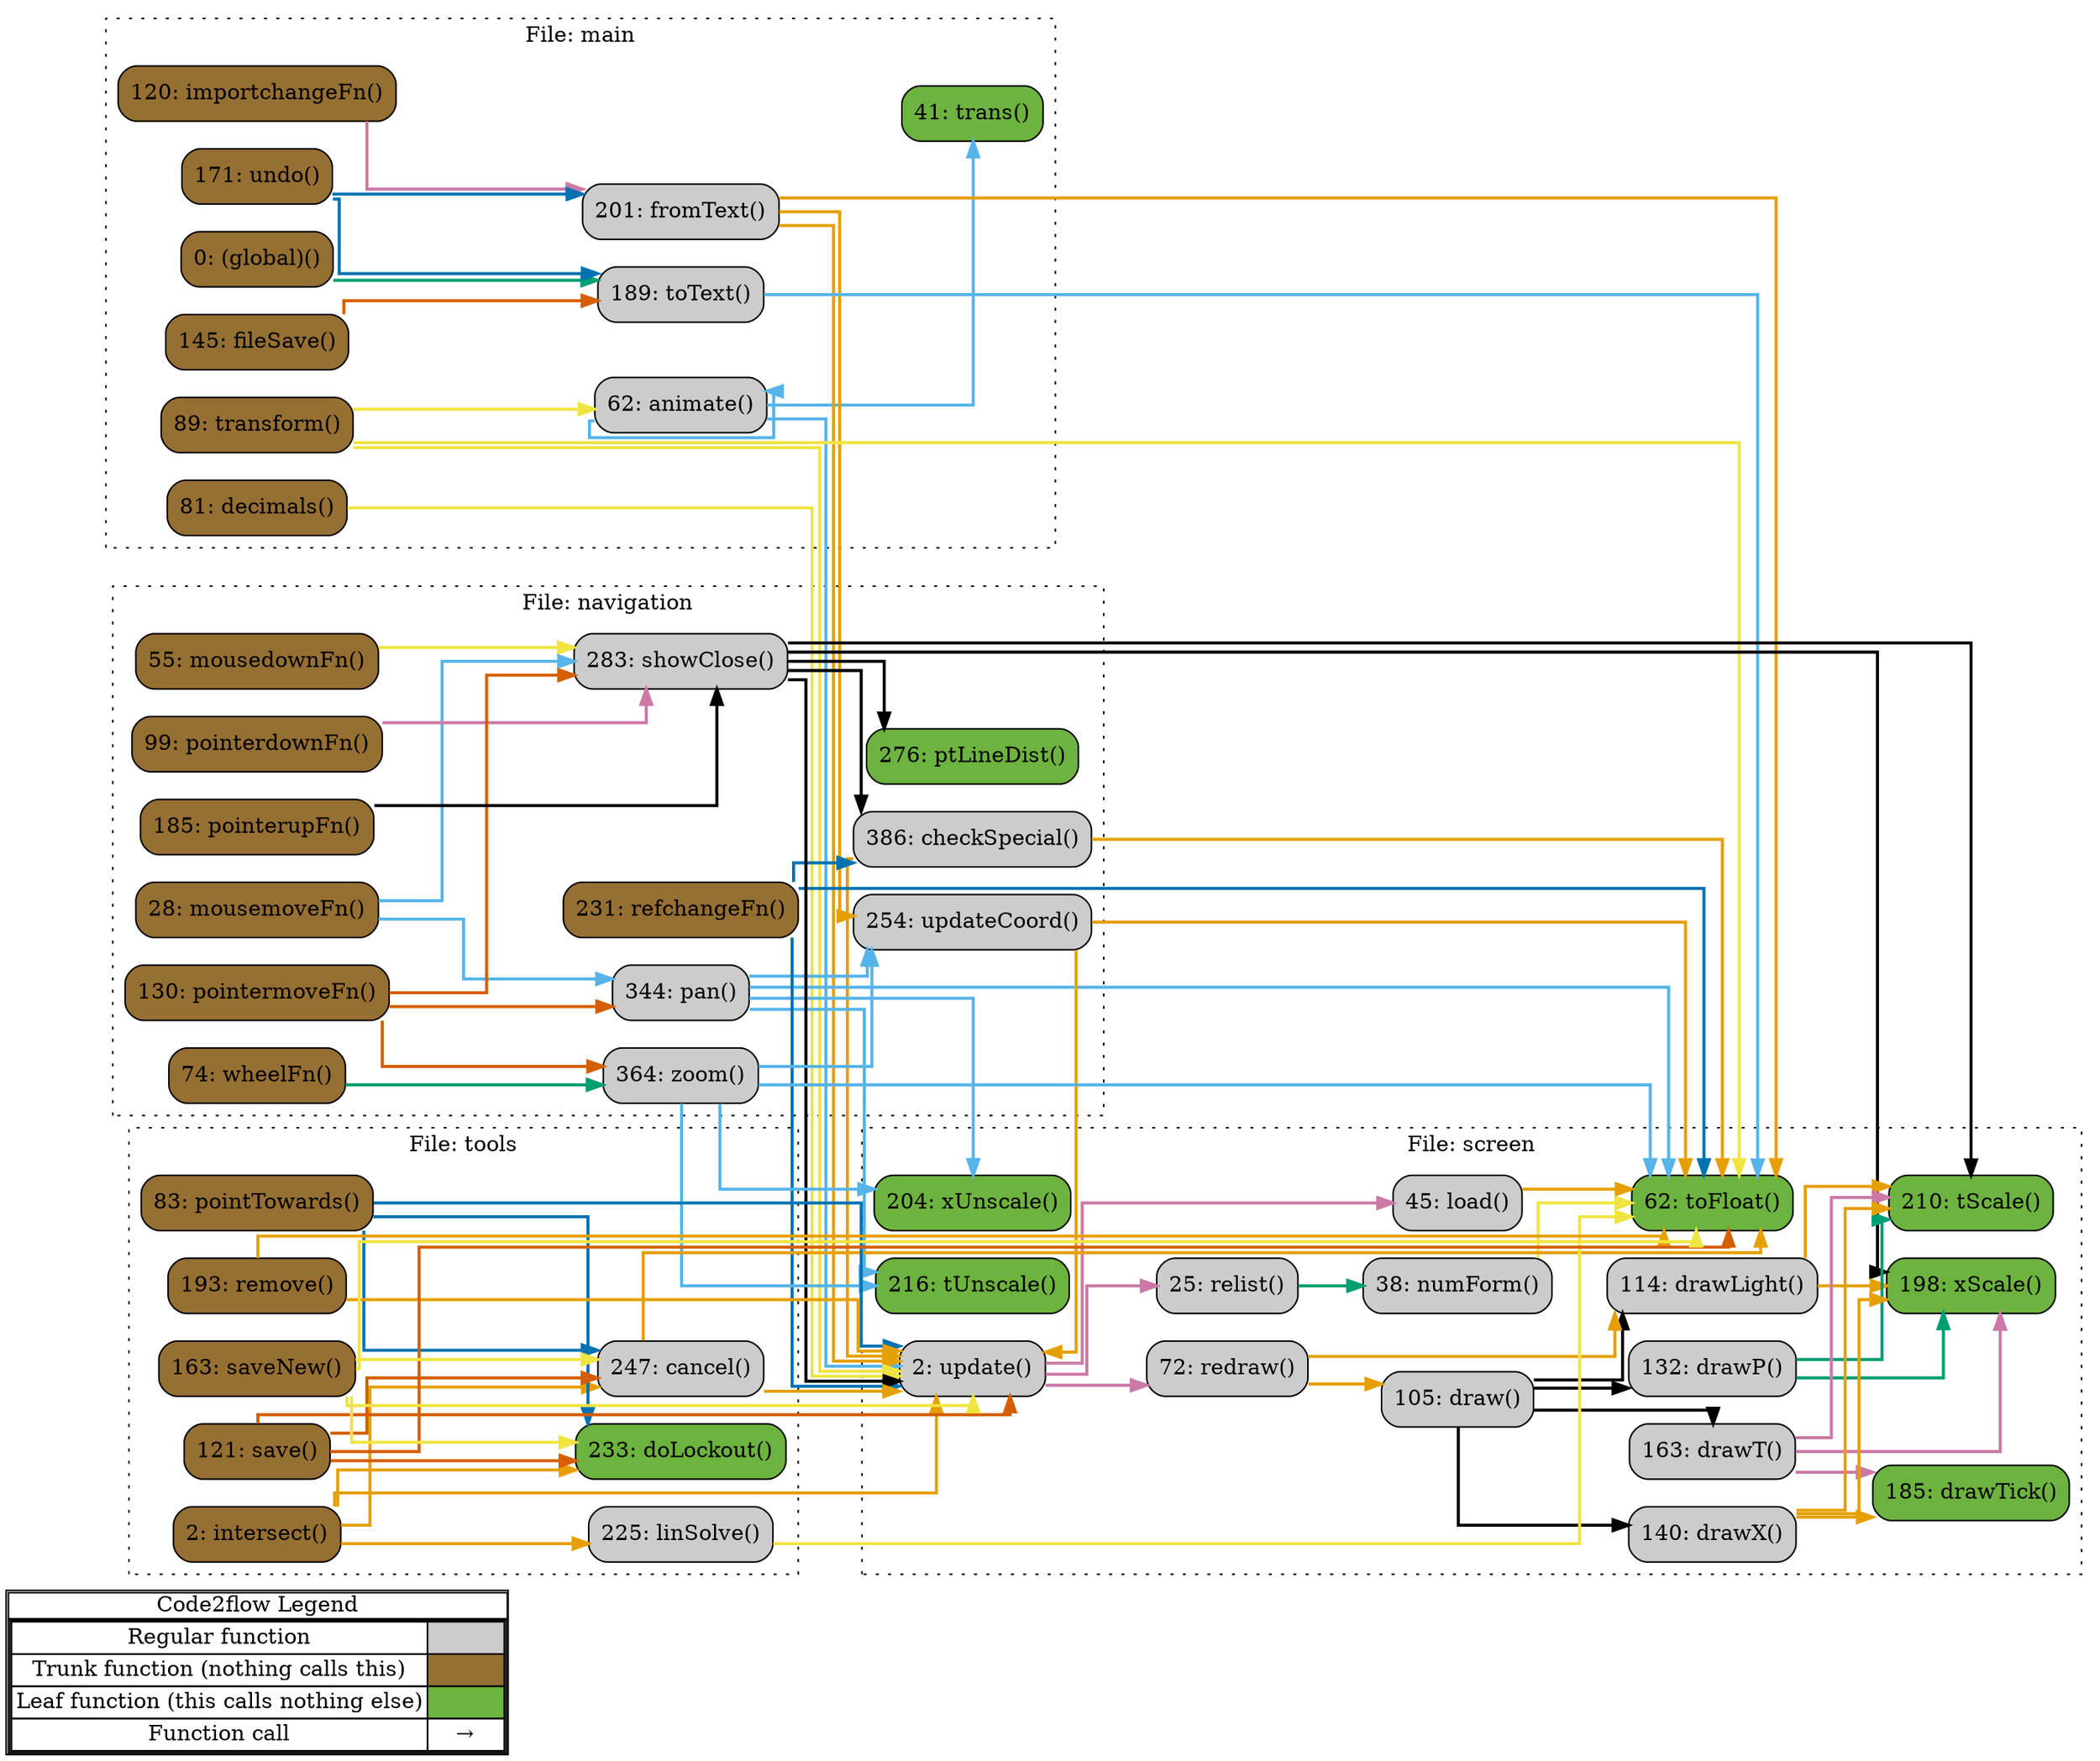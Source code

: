 digraph G {
concentrate=true;
splines="ortho";
rankdir="LR";
subgraph legend{
    rank = min;
    label = "legend";
    Legend [shape=none, margin=0, label = <
        <table cellspacing="0" cellpadding="0" border="1"><tr><td>Code2flow Legend</td></tr><tr><td>
        <table cellspacing="0">
        <tr><td>Regular function</td><td width="50px" bgcolor='#cccccc'></td></tr>
        <tr><td>Trunk function (nothing calls this)</td><td bgcolor='#966F33'></td></tr>
        <tr><td>Leaf function (this calls nothing else)</td><td bgcolor='#6db33f'></td></tr>
        <tr><td>Function call</td><td><font color='black'>&#8594;</font></td></tr>
        </table></td></tr></table>
        >];
}node_2350c0bb [label="0: (global)()" name="main::(global)" shape="rect" style="rounded,filled" fillcolor="#966F33" ];
node_dce0ef5a [label="62: animate()" name="main::animate" shape="rect" style="rounded,filled" fillcolor="#cccccc" ];
node_35d0fc34 [label="81: decimals()" name="main::decimals" shape="rect" style="rounded,filled" fillcolor="#966F33" ];
node_f7ac32e6 [label="145: fileSave()" name="main::fileSave" shape="rect" style="rounded,filled" fillcolor="#966F33" ];
node_e78f2369 [label="201: fromText()" name="main::fromText" shape="rect" style="rounded,filled" fillcolor="#cccccc" ];
node_fdea1c17 [label="120: importchangeFn()" name="main::importchangeFn" shape="rect" style="rounded,filled" fillcolor="#966F33" ];
node_8c3ee1f2 [label="189: toText()" name="main::toText" shape="rect" style="rounded,filled" fillcolor="#cccccc" ];
node_aa8dfe11 [label="41: trans()" name="main::trans" shape="rect" style="rounded,filled" fillcolor="#6db33f" ];
node_6cb700e4 [label="89: transform()" name="main::transform" shape="rect" style="rounded,filled" fillcolor="#966F33" ];
node_46f1816d [label="171: undo()" name="main::undo" shape="rect" style="rounded,filled" fillcolor="#966F33" ];
node_49b5bbc9 [label="386: checkSpecial()" name="navigation::checkSpecial" shape="rect" style="rounded,filled" fillcolor="#cccccc" ];
node_c675085c [label="55: mousedownFn()" name="navigation::mousedownFn" shape="rect" style="rounded,filled" fillcolor="#966F33" ];
node_c33a2112 [label="28: mousemoveFn()" name="navigation::mousemoveFn" shape="rect" style="rounded,filled" fillcolor="#966F33" ];
node_1d7ea9c2 [label="344: pan()" name="navigation::pan" shape="rect" style="rounded,filled" fillcolor="#cccccc" ];
node_34ad1817 [label="99: pointerdownFn()" name="navigation::pointerdownFn" shape="rect" style="rounded,filled" fillcolor="#966F33" ];
node_cbbc42e6 [label="130: pointermoveFn()" name="navigation::pointermoveFn" shape="rect" style="rounded,filled" fillcolor="#966F33" ];
node_591ac1e0 [label="185: pointerupFn()" name="navigation::pointerupFn" shape="rect" style="rounded,filled" fillcolor="#966F33" ];
node_175e82e1 [label="276: ptLineDist()" name="navigation::ptLineDist" shape="rect" style="rounded,filled" fillcolor="#6db33f" ];
node_5288755d [label="231: refchangeFn()" name="navigation::refchangeFn" shape="rect" style="rounded,filled" fillcolor="#966F33" ];
node_7fda2888 [label="283: showClose()" name="navigation::showClose" shape="rect" style="rounded,filled" fillcolor="#cccccc" ];
node_b61632c1 [label="254: updateCoord()" name="navigation::updateCoord" shape="rect" style="rounded,filled" fillcolor="#cccccc" ];
node_44ded5ab [label="74: wheelFn()" name="navigation::wheelFn" shape="rect" style="rounded,filled" fillcolor="#966F33" ];
node_2d442cb2 [label="364: zoom()" name="navigation::zoom" shape="rect" style="rounded,filled" fillcolor="#cccccc" ];
node_8f400048 [label="105: draw()" name="screen::draw" shape="rect" style="rounded,filled" fillcolor="#cccccc" ];
node_606f3559 [label="114: drawLight()" name="screen::drawLight" shape="rect" style="rounded,filled" fillcolor="#cccccc" ];
node_8a08ecf3 [label="132: drawP()" name="screen::drawP" shape="rect" style="rounded,filled" fillcolor="#cccccc" ];
node_b14a8917 [label="163: drawT()" name="screen::drawT" shape="rect" style="rounded,filled" fillcolor="#cccccc" ];
node_4f0ce2aa [label="185: drawTick()" name="screen::drawTick" shape="rect" style="rounded,filled" fillcolor="#6db33f" ];
node_349fdbb1 [label="140: drawX()" name="screen::drawX" shape="rect" style="rounded,filled" fillcolor="#cccccc" ];
node_affffca9 [label="45: load()" name="screen::load" shape="rect" style="rounded,filled" fillcolor="#cccccc" ];
node_a97d1e0c [label="38: numForm()" name="screen::numForm" shape="rect" style="rounded,filled" fillcolor="#cccccc" ];
node_b0397fa1 [label="72: redraw()" name="screen::redraw" shape="rect" style="rounded,filled" fillcolor="#cccccc" ];
node_0503320b [label="25: relist()" name="screen::relist" shape="rect" style="rounded,filled" fillcolor="#cccccc" ];
node_eac0ecd7 [label="210: tScale()" name="screen::tScale" shape="rect" style="rounded,filled" fillcolor="#6db33f" ];
node_bf9b3f8f [label="216: tUnscale()" name="screen::tUnscale" shape="rect" style="rounded,filled" fillcolor="#6db33f" ];
node_a9bc274a [label="62: toFloat()" name="screen::toFloat" shape="rect" style="rounded,filled" fillcolor="#6db33f" ];
node_e93e44d7 [label="2: update()" name="screen::update" shape="rect" style="rounded,filled" fillcolor="#cccccc" ];
node_96d0251f [label="198: xScale()" name="screen::xScale" shape="rect" style="rounded,filled" fillcolor="#6db33f" ];
node_c462772e [label="204: xUnscale()" name="screen::xUnscale" shape="rect" style="rounded,filled" fillcolor="#6db33f" ];
node_d5caeb09 [label="247: cancel()" name="tools::cancel" shape="rect" style="rounded,filled" fillcolor="#cccccc" ];
node_5623ddb8 [label="233: doLockout()" name="tools::doLockout" shape="rect" style="rounded,filled" fillcolor="#6db33f" ];
node_260311a1 [label="2: intersect()" name="tools::intersect" shape="rect" style="rounded,filled" fillcolor="#966F33" ];
node_828ee74c [label="225: linSolve()" name="tools::linSolve" shape="rect" style="rounded,filled" fillcolor="#cccccc" ];
node_4f30fe5d [label="83: pointTowards()" name="tools::pointTowards" shape="rect" style="rounded,filled" fillcolor="#966F33" ];
node_1d3bb469 [label="193: remove()" name="tools::remove" shape="rect" style="rounded,filled" fillcolor="#966F33" ];
node_e5c77f8e [label="121: save()" name="tools::save" shape="rect" style="rounded,filled" fillcolor="#966F33" ];
node_18133324 [label="163: saveNew()" name="tools::saveNew" shape="rect" style="rounded,filled" fillcolor="#966F33" ];
node_2350c0bb -> node_8c3ee1f2 [color="#009E73" penwidth="2"];
node_dce0ef5a -> node_dce0ef5a [color="#56B4E9" penwidth="2"];
node_dce0ef5a -> node_aa8dfe11 [color="#56B4E9" penwidth="2"];
node_dce0ef5a -> node_e93e44d7 [color="#56B4E9" penwidth="2"];
node_dce0ef5a -> node_e93e44d7 [color="#56B4E9" penwidth="2"];
node_35d0fc34 -> node_e93e44d7 [color="#F0E442" penwidth="2"];
node_f7ac32e6 -> node_8c3ee1f2 [color="#D55E00" penwidth="2"];
node_e78f2369 -> node_b61632c1 [color="#E69F00" penwidth="2"];
node_e78f2369 -> node_a9bc274a [color="#E69F00" penwidth="2"];
node_e78f2369 -> node_a9bc274a [color="#E69F00" penwidth="2"];
node_e78f2369 -> node_a9bc274a [color="#E69F00" penwidth="2"];
node_e78f2369 -> node_a9bc274a [color="#E69F00" penwidth="2"];
node_e78f2369 -> node_a9bc274a [color="#E69F00" penwidth="2"];
node_e78f2369 -> node_a9bc274a [color="#E69F00" penwidth="2"];
node_e78f2369 -> node_a9bc274a [color="#E69F00" penwidth="2"];
node_e78f2369 -> node_a9bc274a [color="#E69F00" penwidth="2"];
node_e78f2369 -> node_a9bc274a [color="#E69F00" penwidth="2"];
node_e78f2369 -> node_a9bc274a [color="#E69F00" penwidth="2"];
node_e78f2369 -> node_a9bc274a [color="#E69F00" penwidth="2"];
node_e78f2369 -> node_a9bc274a [color="#E69F00" penwidth="2"];
node_e78f2369 -> node_a9bc274a [color="#E69F00" penwidth="2"];
node_e78f2369 -> node_e93e44d7 [color="#E69F00" penwidth="2"];
node_fdea1c17 -> node_e78f2369 [color="#CC79A7" penwidth="2"];
node_8c3ee1f2 -> node_a9bc274a [color="#56B4E9" penwidth="2"];
node_8c3ee1f2 -> node_a9bc274a [color="#56B4E9" penwidth="2"];
node_8c3ee1f2 -> node_a9bc274a [color="#56B4E9" penwidth="2"];
node_8c3ee1f2 -> node_a9bc274a [color="#56B4E9" penwidth="2"];
node_8c3ee1f2 -> node_a9bc274a [color="#56B4E9" penwidth="2"];
node_8c3ee1f2 -> node_a9bc274a [color="#56B4E9" penwidth="2"];
node_6cb700e4 -> node_dce0ef5a [color="#F0E442" penwidth="2"];
node_6cb700e4 -> node_a9bc274a [color="#F0E442" penwidth="2"];
node_6cb700e4 -> node_a9bc274a [color="#F0E442" penwidth="2"];
node_6cb700e4 -> node_a9bc274a [color="#F0E442" penwidth="2"];
node_6cb700e4 -> node_e93e44d7 [color="#F0E442" penwidth="2"];
node_46f1816d -> node_e78f2369 [color="#0072B2" penwidth="2"];
node_46f1816d -> node_e78f2369 [color="#0072B2" penwidth="2"];
node_46f1816d -> node_8c3ee1f2 [color="#0072B2" penwidth="2"];
node_49b5bbc9 -> node_a9bc274a [color="#E69F00" penwidth="2"];
node_49b5bbc9 -> node_e93e44d7 [color="#E69F00" penwidth="2"];
node_c675085c -> node_7fda2888 [color="#F0E442" penwidth="2"];
node_c33a2112 -> node_1d7ea9c2 [color="#56B4E9" penwidth="2"];
node_c33a2112 -> node_7fda2888 [color="#56B4E9" penwidth="2"];
node_1d7ea9c2 -> node_b61632c1 [color="#56B4E9" penwidth="2"];
node_1d7ea9c2 -> node_bf9b3f8f [color="#56B4E9" penwidth="2"];
node_1d7ea9c2 -> node_bf9b3f8f [color="#56B4E9" penwidth="2"];
node_1d7ea9c2 -> node_a9bc274a [color="#56B4E9" penwidth="2"];
node_1d7ea9c2 -> node_a9bc274a [color="#56B4E9" penwidth="2"];
node_1d7ea9c2 -> node_a9bc274a [color="#56B4E9" penwidth="2"];
node_1d7ea9c2 -> node_a9bc274a [color="#56B4E9" penwidth="2"];
node_1d7ea9c2 -> node_c462772e [color="#56B4E9" penwidth="2"];
node_1d7ea9c2 -> node_c462772e [color="#56B4E9" penwidth="2"];
node_34ad1817 -> node_7fda2888 [color="#CC79A7" penwidth="2"];
node_cbbc42e6 -> node_1d7ea9c2 [color="#D55E00" penwidth="2"];
node_cbbc42e6 -> node_7fda2888 [color="#D55E00" penwidth="2"];
node_cbbc42e6 -> node_2d442cb2 [color="#D55E00" penwidth="2"];
node_591ac1e0 -> node_7fda2888 [color="#000000" penwidth="2"];
node_5288755d -> node_49b5bbc9 [color="#0072B2" penwidth="2"];
node_5288755d -> node_a9bc274a [color="#0072B2" penwidth="2"];
node_5288755d -> node_a9bc274a [color="#0072B2" penwidth="2"];
node_5288755d -> node_a9bc274a [color="#0072B2" penwidth="2"];
node_5288755d -> node_e93e44d7 [color="#0072B2" penwidth="2"];
node_7fda2888 -> node_49b5bbc9 [color="#000000" penwidth="2"];
node_7fda2888 -> node_175e82e1 [color="#000000" penwidth="2"];
node_7fda2888 -> node_175e82e1 [color="#000000" penwidth="2"];
node_7fda2888 -> node_eac0ecd7 [color="#000000" penwidth="2"];
node_7fda2888 -> node_eac0ecd7 [color="#000000" penwidth="2"];
node_7fda2888 -> node_eac0ecd7 [color="#000000" penwidth="2"];
node_7fda2888 -> node_eac0ecd7 [color="#000000" penwidth="2"];
node_7fda2888 -> node_eac0ecd7 [color="#000000" penwidth="2"];
node_7fda2888 -> node_e93e44d7 [color="#000000" penwidth="2"];
node_7fda2888 -> node_e93e44d7 [color="#000000" penwidth="2"];
node_7fda2888 -> node_96d0251f [color="#000000" penwidth="2"];
node_7fda2888 -> node_96d0251f [color="#000000" penwidth="2"];
node_7fda2888 -> node_96d0251f [color="#000000" penwidth="2"];
node_7fda2888 -> node_96d0251f [color="#000000" penwidth="2"];
node_7fda2888 -> node_96d0251f [color="#000000" penwidth="2"];
node_b61632c1 -> node_a9bc274a [color="#E69F00" penwidth="2"];
node_b61632c1 -> node_a9bc274a [color="#E69F00" penwidth="2"];
node_b61632c1 -> node_a9bc274a [color="#E69F00" penwidth="2"];
node_b61632c1 -> node_a9bc274a [color="#E69F00" penwidth="2"];
node_b61632c1 -> node_a9bc274a [color="#E69F00" penwidth="2"];
node_b61632c1 -> node_a9bc274a [color="#E69F00" penwidth="2"];
node_b61632c1 -> node_a9bc274a [color="#E69F00" penwidth="2"];
node_b61632c1 -> node_a9bc274a [color="#E69F00" penwidth="2"];
node_b61632c1 -> node_a9bc274a [color="#E69F00" penwidth="2"];
node_b61632c1 -> node_a9bc274a [color="#E69F00" penwidth="2"];
node_b61632c1 -> node_a9bc274a [color="#E69F00" penwidth="2"];
node_b61632c1 -> node_a9bc274a [color="#E69F00" penwidth="2"];
node_b61632c1 -> node_e93e44d7 [color="#E69F00" penwidth="2"];
node_44ded5ab -> node_2d442cb2 [color="#009E73" penwidth="2"];
node_2d442cb2 -> node_b61632c1 [color="#56B4E9" penwidth="2"];
node_2d442cb2 -> node_b61632c1 [color="#56B4E9" penwidth="2"];
node_2d442cb2 -> node_bf9b3f8f [color="#56B4E9" penwidth="2"];
node_2d442cb2 -> node_a9bc274a [color="#56B4E9" penwidth="2"];
node_2d442cb2 -> node_c462772e [color="#56B4E9" penwidth="2"];
node_8f400048 -> node_606f3559 [color="#000000" penwidth="2"];
node_8f400048 -> node_8a08ecf3 [color="#000000" penwidth="2"];
node_8f400048 -> node_b14a8917 [color="#000000" penwidth="2"];
node_8f400048 -> node_349fdbb1 [color="#000000" penwidth="2"];
node_606f3559 -> node_eac0ecd7 [color="#E69F00" penwidth="2"];
node_606f3559 -> node_eac0ecd7 [color="#E69F00" penwidth="2"];
node_606f3559 -> node_eac0ecd7 [color="#E69F00" penwidth="2"];
node_606f3559 -> node_eac0ecd7 [color="#E69F00" penwidth="2"];
node_606f3559 -> node_96d0251f [color="#E69F00" penwidth="2"];
node_606f3559 -> node_96d0251f [color="#E69F00" penwidth="2"];
node_606f3559 -> node_96d0251f [color="#E69F00" penwidth="2"];
node_606f3559 -> node_96d0251f [color="#E69F00" penwidth="2"];
node_8a08ecf3 -> node_eac0ecd7 [color="#009E73" penwidth="2"];
node_8a08ecf3 -> node_96d0251f [color="#009E73" penwidth="2"];
node_b14a8917 -> node_4f0ce2aa [color="#CC79A7" penwidth="2"];
node_b14a8917 -> node_eac0ecd7 [color="#CC79A7" penwidth="2"];
node_b14a8917 -> node_eac0ecd7 [color="#CC79A7" penwidth="2"];
node_b14a8917 -> node_eac0ecd7 [color="#CC79A7" penwidth="2"];
node_b14a8917 -> node_96d0251f [color="#CC79A7" penwidth="2"];
node_b14a8917 -> node_96d0251f [color="#CC79A7" penwidth="2"];
node_b14a8917 -> node_96d0251f [color="#CC79A7" penwidth="2"];
node_349fdbb1 -> node_4f0ce2aa [color="#E69F00" penwidth="2"];
node_349fdbb1 -> node_eac0ecd7 [color="#E69F00" penwidth="2"];
node_349fdbb1 -> node_eac0ecd7 [color="#E69F00" penwidth="2"];
node_349fdbb1 -> node_eac0ecd7 [color="#E69F00" penwidth="2"];
node_349fdbb1 -> node_96d0251f [color="#E69F00" penwidth="2"];
node_349fdbb1 -> node_96d0251f [color="#E69F00" penwidth="2"];
node_349fdbb1 -> node_96d0251f [color="#E69F00" penwidth="2"];
node_affffca9 -> node_a9bc274a [color="#E69F00" penwidth="2"];
node_affffca9 -> node_a9bc274a [color="#E69F00" penwidth="2"];
node_affffca9 -> node_a9bc274a [color="#E69F00" penwidth="2"];
node_affffca9 -> node_a9bc274a [color="#E69F00" penwidth="2"];
node_a97d1e0c -> node_a9bc274a [color="#F0E442" penwidth="2"];
node_b0397fa1 -> node_8f400048 [color="#E69F00" penwidth="2"];
node_b0397fa1 -> node_8f400048 [color="#E69F00" penwidth="2"];
node_b0397fa1 -> node_8f400048 [color="#E69F00" penwidth="2"];
node_b0397fa1 -> node_606f3559 [color="#E69F00" penwidth="2"];
node_0503320b -> node_a97d1e0c [color="#009E73" penwidth="2"];
node_0503320b -> node_a97d1e0c [color="#009E73" penwidth="2"];
node_0503320b -> node_a97d1e0c [color="#009E73" penwidth="2"];
node_e93e44d7 -> node_affffca9 [color="#CC79A7" penwidth="2"];
node_e93e44d7 -> node_affffca9 [color="#CC79A7" penwidth="2"];
node_e93e44d7 -> node_b0397fa1 [color="#CC79A7" penwidth="2"];
node_e93e44d7 -> node_b0397fa1 [color="#CC79A7" penwidth="2"];
node_e93e44d7 -> node_0503320b [color="#CC79A7" penwidth="2"];
node_e93e44d7 -> node_0503320b [color="#CC79A7" penwidth="2"];
node_d5caeb09 -> node_a9bc274a [color="#E69F00" penwidth="2"];
node_d5caeb09 -> node_e93e44d7 [color="#E69F00" penwidth="2"];
node_d5caeb09 -> node_e93e44d7 [color="#E69F00" penwidth="2"];
node_d5caeb09 -> node_e93e44d7 [color="#E69F00" penwidth="2"];
node_260311a1 -> node_e93e44d7 [color="#E69F00" penwidth="2"];
node_260311a1 -> node_d5caeb09 [color="#E69F00" penwidth="2"];
node_260311a1 -> node_5623ddb8 [color="#E69F00" penwidth="2"];
node_260311a1 -> node_828ee74c [color="#E69F00" penwidth="2"];
node_260311a1 -> node_828ee74c [color="#E69F00" penwidth="2"];
node_260311a1 -> node_828ee74c [color="#E69F00" penwidth="2"];
node_260311a1 -> node_828ee74c [color="#E69F00" penwidth="2"];
node_828ee74c -> node_a9bc274a [color="#F0E442" penwidth="2"];
node_828ee74c -> node_a9bc274a [color="#F0E442" penwidth="2"];
node_828ee74c -> node_a9bc274a [color="#F0E442" penwidth="2"];
node_828ee74c -> node_a9bc274a [color="#F0E442" penwidth="2"];
node_828ee74c -> node_a9bc274a [color="#F0E442" penwidth="2"];
node_828ee74c -> node_a9bc274a [color="#F0E442" penwidth="2"];
node_4f30fe5d -> node_e93e44d7 [color="#0072B2" penwidth="2"];
node_4f30fe5d -> node_e93e44d7 [color="#0072B2" penwidth="2"];
node_4f30fe5d -> node_d5caeb09 [color="#0072B2" penwidth="2"];
node_4f30fe5d -> node_5623ddb8 [color="#0072B2" penwidth="2"];
node_1d3bb469 -> node_a9bc274a [color="#E69F00" penwidth="2"];
node_1d3bb469 -> node_e93e44d7 [color="#E69F00" penwidth="2"];
node_1d3bb469 -> node_e93e44d7 [color="#E69F00" penwidth="2"];
node_e5c77f8e -> node_a9bc274a [color="#D55E00" penwidth="2"];
node_e5c77f8e -> node_a9bc274a [color="#D55E00" penwidth="2"];
node_e5c77f8e -> node_a9bc274a [color="#D55E00" penwidth="2"];
node_e5c77f8e -> node_a9bc274a [color="#D55E00" penwidth="2"];
node_e5c77f8e -> node_e93e44d7 [color="#D55E00" penwidth="2"];
node_e5c77f8e -> node_d5caeb09 [color="#D55E00" penwidth="2"];
node_e5c77f8e -> node_5623ddb8 [color="#D55E00" penwidth="2"];
node_18133324 -> node_a9bc274a [color="#F0E442" penwidth="2"];
node_18133324 -> node_a9bc274a [color="#F0E442" penwidth="2"];
node_18133324 -> node_a9bc274a [color="#F0E442" penwidth="2"];
node_18133324 -> node_a9bc274a [color="#F0E442" penwidth="2"];
node_18133324 -> node_a9bc274a [color="#F0E442" penwidth="2"];
node_18133324 -> node_a9bc274a [color="#F0E442" penwidth="2"];
node_18133324 -> node_a9bc274a [color="#F0E442" penwidth="2"];
node_18133324 -> node_a9bc274a [color="#F0E442" penwidth="2"];
node_18133324 -> node_e93e44d7 [color="#F0E442" penwidth="2"];
node_18133324 -> node_d5caeb09 [color="#F0E442" penwidth="2"];
node_18133324 -> node_5623ddb8 [color="#F0E442" penwidth="2"];
subgraph cluster_4a72a101 {
    node_aa8dfe11 node_dce0ef5a node_35d0fc34 node_6cb700e4 node_fdea1c17 node_f7ac32e6 node_46f1816d node_8c3ee1f2 node_e78f2369 node_2350c0bb;
    label="File: main";
    name="main";
    style="filled";
    graph[style=dotted];
};
subgraph cluster_e93ac4ec {
    node_c33a2112 node_c675085c node_44ded5ab node_34ad1817 node_cbbc42e6 node_591ac1e0 node_5288755d node_b61632c1 node_175e82e1 node_7fda2888 node_1d7ea9c2 node_2d442cb2 node_49b5bbc9;
    label="File: navigation";
    name="navigation";
    style="filled";
    graph[style=dotted];
};
subgraph cluster_13057257 {
    node_e93e44d7 node_0503320b node_a97d1e0c node_affffca9 node_a9bc274a node_b0397fa1 node_8f400048 node_606f3559 node_8a08ecf3 node_349fdbb1 node_b14a8917 node_4f0ce2aa node_96d0251f node_c462772e node_eac0ecd7 node_bf9b3f8f;
    label="File: screen";
    name="screen";
    style="filled";
    graph[style=dotted];
};
subgraph cluster_8737ed29 {
    node_260311a1 node_4f30fe5d node_e5c77f8e node_18133324 node_1d3bb469 node_828ee74c node_5623ddb8 node_d5caeb09;
    label="File: tools";
    name="tools";
    style="filled";
    graph[style=dotted];
};
}

